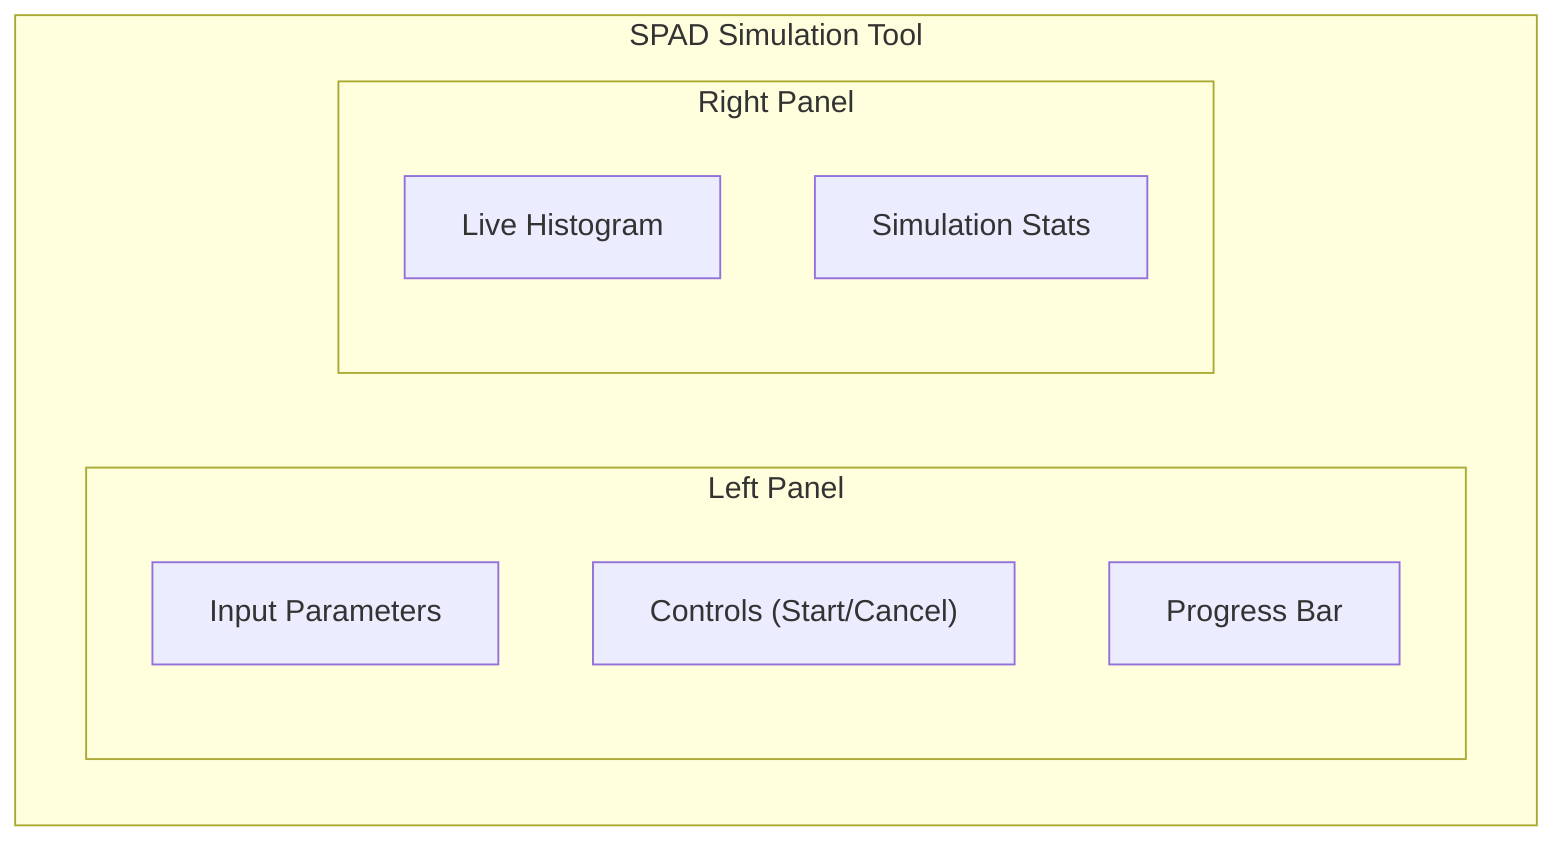 graph TD
    subgraph "SPAD Simulation Tool"
        direction LR
        subgraph "Left Panel"
            A["Input Parameters"]
            B["Controls (Start/Cancel)"]
            C["Progress Bar"]
        end
        subgraph "Right Panel"
            D["Live Histogram"]
            E["Simulation Stats"]
        end
    end